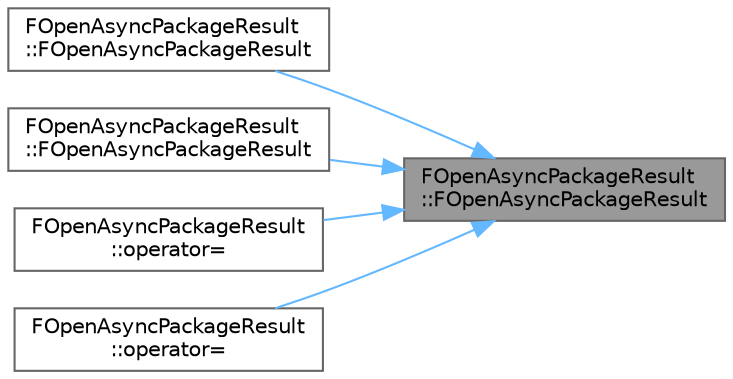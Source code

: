 digraph "FOpenAsyncPackageResult::FOpenAsyncPackageResult"
{
 // INTERACTIVE_SVG=YES
 // LATEX_PDF_SIZE
  bgcolor="transparent";
  edge [fontname=Helvetica,fontsize=10,labelfontname=Helvetica,labelfontsize=10];
  node [fontname=Helvetica,fontsize=10,shape=box,height=0.2,width=0.4];
  rankdir="RL";
  Node1 [id="Node000001",label="FOpenAsyncPackageResult\l::FOpenAsyncPackageResult",height=0.2,width=0.4,color="gray40", fillcolor="grey60", style="filled", fontcolor="black",tooltip=" "];
  Node1 -> Node2 [id="edge1_Node000001_Node000002",dir="back",color="steelblue1",style="solid",tooltip=" "];
  Node2 [id="Node000002",label="FOpenAsyncPackageResult\l::FOpenAsyncPackageResult",height=0.2,width=0.4,color="grey40", fillcolor="white", style="filled",URL="$dd/dc3/structFOpenAsyncPackageResult.html#a419e68675187db1bca65bec8a7671a1e",tooltip=" "];
  Node1 -> Node3 [id="edge2_Node000001_Node000003",dir="back",color="steelblue1",style="solid",tooltip=" "];
  Node3 [id="Node000003",label="FOpenAsyncPackageResult\l::FOpenAsyncPackageResult",height=0.2,width=0.4,color="grey40", fillcolor="white", style="filled",URL="$dd/dc3/structFOpenAsyncPackageResult.html#a97de024ba4b835a987d37944f5305d8a",tooltip=" "];
  Node1 -> Node4 [id="edge3_Node000001_Node000004",dir="back",color="steelblue1",style="solid",tooltip=" "];
  Node4 [id="Node000004",label="FOpenAsyncPackageResult\l::operator=",height=0.2,width=0.4,color="grey40", fillcolor="white", style="filled",URL="$dd/dc3/structFOpenAsyncPackageResult.html#a15237ce8dacec1b1a3d4de6717ae9307",tooltip=" "];
  Node1 -> Node5 [id="edge4_Node000001_Node000005",dir="back",color="steelblue1",style="solid",tooltip=" "];
  Node5 [id="Node000005",label="FOpenAsyncPackageResult\l::operator=",height=0.2,width=0.4,color="grey40", fillcolor="white", style="filled",URL="$dd/dc3/structFOpenAsyncPackageResult.html#a4fb78edcba4dda56c4dccb297bd73ded",tooltip=" "];
}
